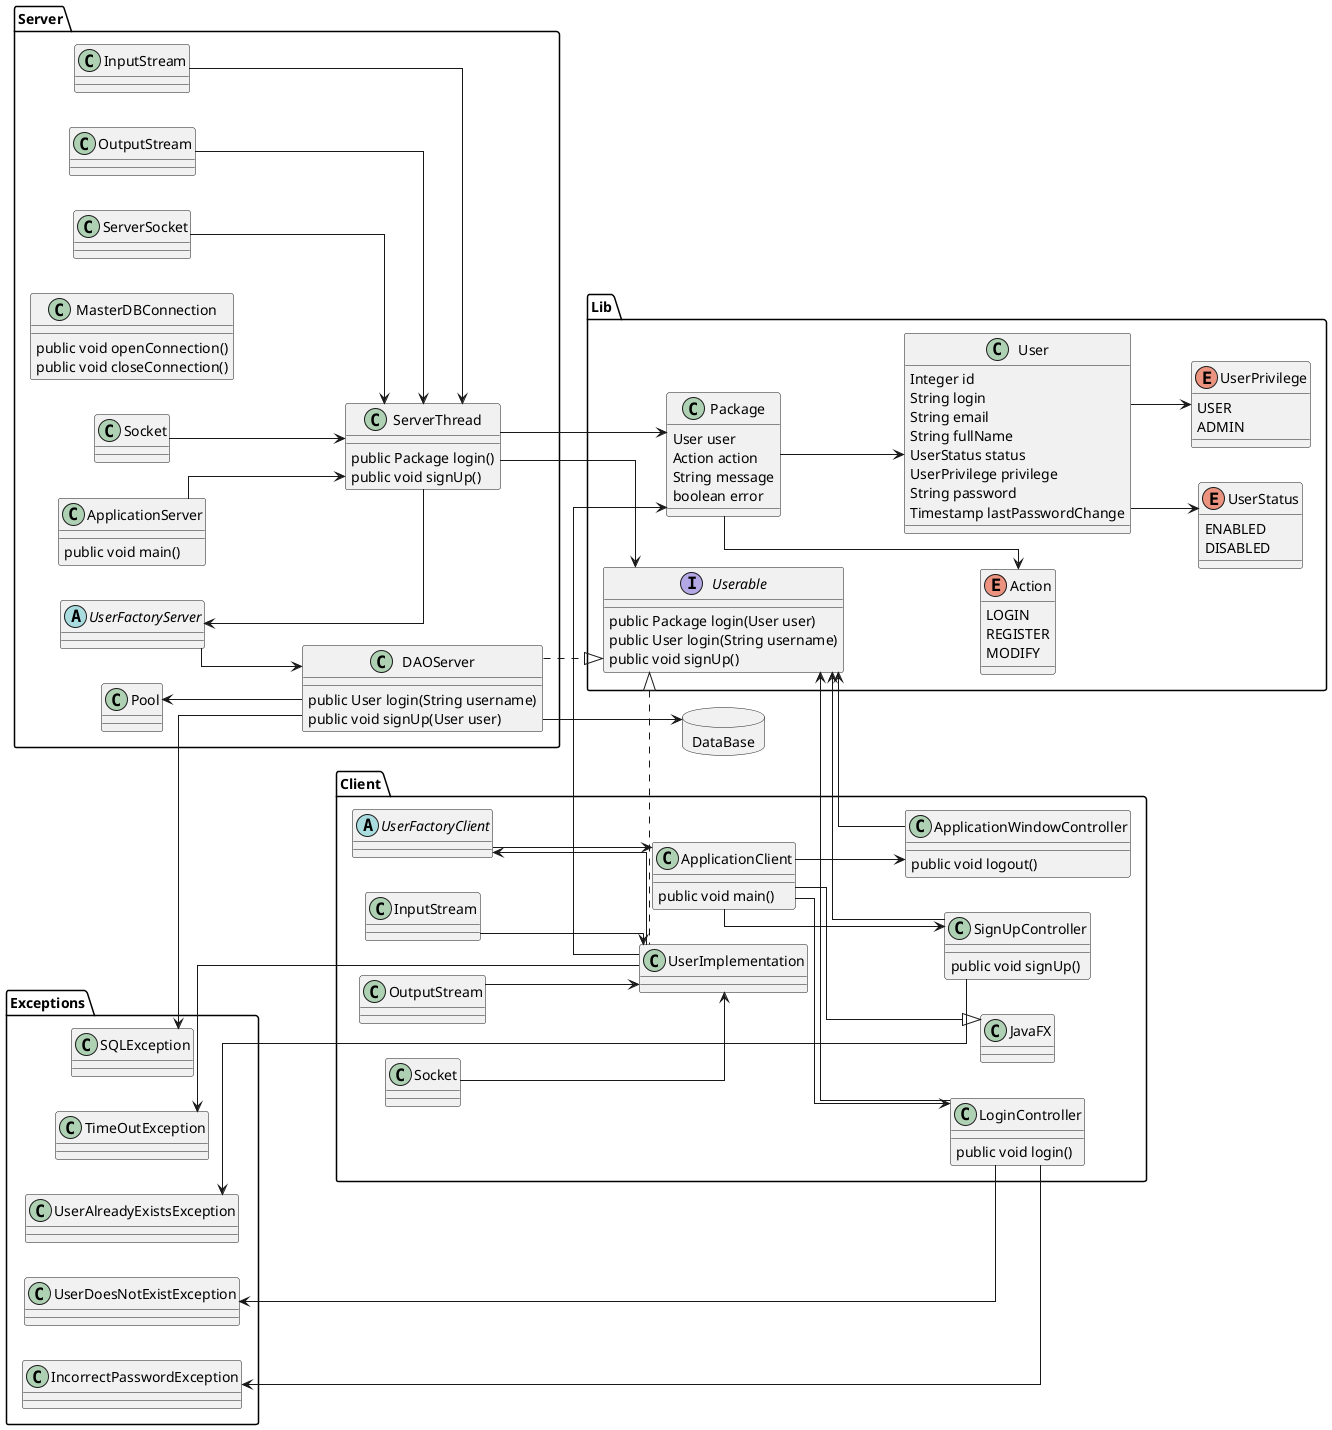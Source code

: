 @startuml
left to right direction
skinparam linetype ortho

package Server {
	class ApplicationServer {
		public void main()
	}
	
	class ServerThread {
		public Package login()
		public void signUp()
	}
	
	abstract UserFactoryServer {
		
	}
	
	class Pool {
		
	}
	
	class DAOServer {
		public User login(String username)
		public void signUp(User user)
	}
	
	class MasterDBConnection {
		public void openConnection()
		public void closeConnection()
	}

	class Server.Socket{}
	class Server.InputStream{}
	class Server.OutputStream{}
}

package Client {
	class JavaFX {
		
	}

	class ApplicationClient {
		public void main()
	}

	class LoginController {
		public void login()
	}
	
	class SignUpController {
		public void signUp()
	}
	
	class ApplicationWindowController {
		public void logout()
	}
	
	class UserImplementation {
		
	}
	
	abstract UserFactoryClient {
		
	}

	class Client.Socket{}
	class Client.InputStream{}
	class Client.OutputStream{}
}

package DataBase <<Database>> {
	
}

package Lib {
	enum Action {
		LOGIN
		REGISTER
		MODIFY
	}
	
	class Package {
		User user
		Action action
		String message
		boolean error
	}

	interface Userable {
		public Package login(User user)
		public User login(String username)
		public void signUp()
	}
	
	class User {
		Integer id
		String login
		String email
		String fullName
		UserStatus status
		UserPrivilege privilege
		String password
		Timestamp lastPasswordChange
	}
	
	enum UserStatus {
		ENABLED
		DISABLED
	}
	
	enum UserPrivilege {
		USER
		ADMIN
	}
}

package Exceptions {
	class SQLException{}
	class UserDoesNotExistException{}
	class IncorrectPasswordException{}
	class TimeOutException{}
	class UserAlreadyExistsException{}
}

UserImplementation --> Package

Package --> Action

Userable <-- LoginController
Userable <-- SignUpController
Userable <-- ApplicationWindowController

Userable <|.. UserImplementation

Pool <-- DAOServer
DAOServer --> DataBase
UserFactoryServer <-- ServerThread
UserFactoryServer --> DAOServer
DAOServer ..|> Userable
ServerThread --> Userable
ServerThread --> Package
ApplicationServer --> ServerThread

ApplicationClient --> ApplicationWindowController
ApplicationClient --> SignUpController
ApplicationClient --> LoginController

UserFactoryClient <-- UserImplementation
UserFactoryClient --> ApplicationClient

ApplicationClient --|> JavaFX

Server.Socket --> 		ServerThread
Server.ServerSocket --> ServerThread
Server.InputStream --> 	ServerThread
Server.OutputStream -->	ServerThread

Client.Socket --> UserImplementation
Client.InputStream --> UserImplementation
Client.OutputStream --> UserImplementation

SQLException 		<-- DAOServer
TimeOutException 	<-- UserImplementation
UserAlreadyExistsException <-- SignUpController
UserDoesNotExistException <-- LoginController
IncorrectPasswordException <-- LoginController

Package --> User
User --> UserPrivilege
User --> UserStatus

@enduml

